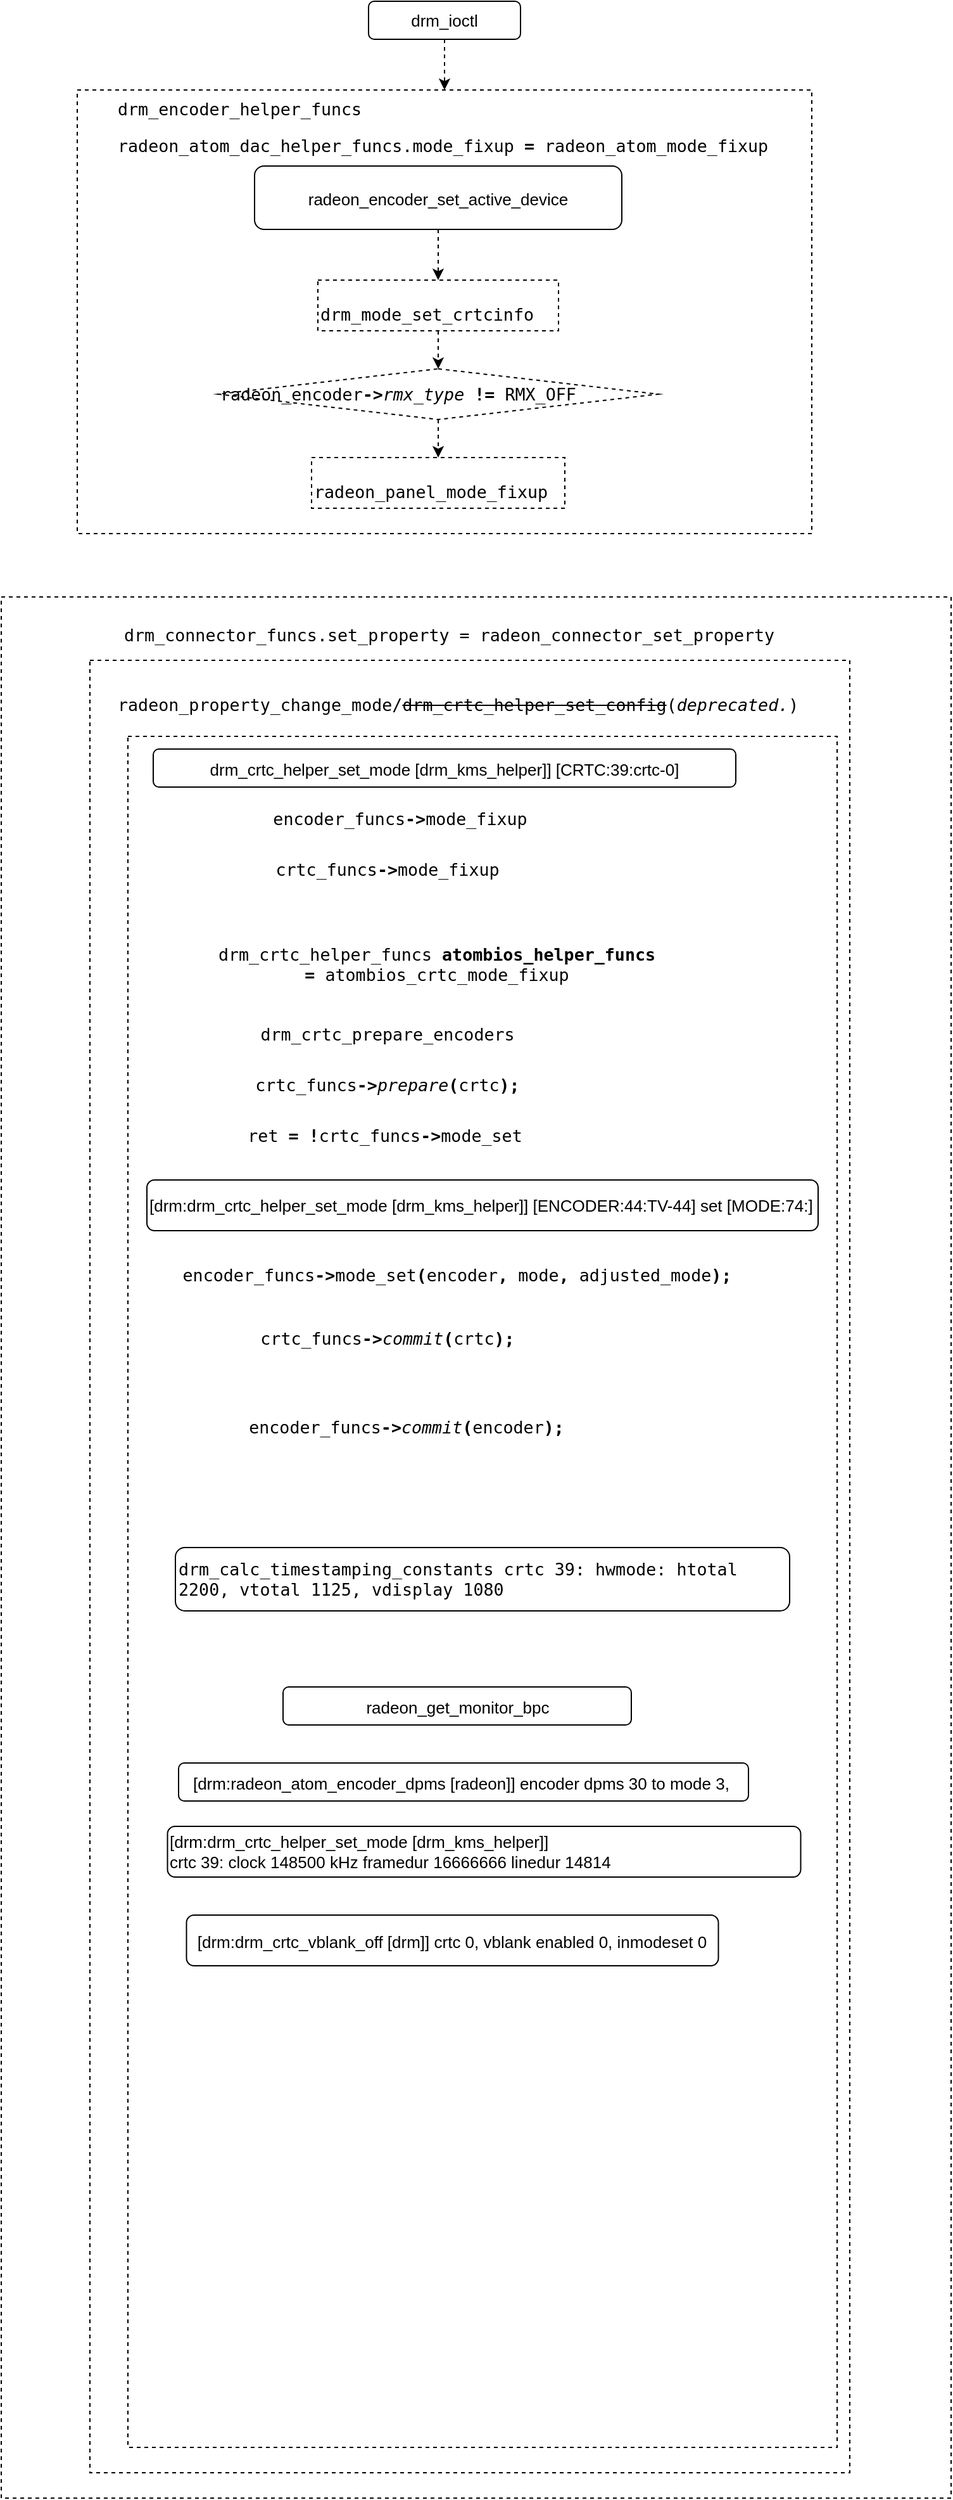 <mxfile version="15.6.6" type="github">
  <diagram id="AM0HCoSupyYwshGD3Rph" name="Page-1">
    <mxGraphModel dx="2209" dy="761" grid="1" gridSize="10" guides="1" tooltips="1" connect="1" arrows="1" fold="1" page="1" pageScale="1" pageWidth="827" pageHeight="1169" math="0" shadow="0">
      <root>
        <mxCell id="0" />
        <mxCell id="1" parent="0" />
        <mxCell id="6ycGAx9qy3iNxIzKx5UR-36" value="" style="rounded=0;whiteSpace=wrap;html=1;dashed=1;fontSize=13;fontColor=default;strokeColor=default;fillColor=none;gradientColor=none;align=left;" vertex="1" parent="1">
          <mxGeometry x="-120" y="550" width="750" height="1500" as="geometry" />
        </mxCell>
        <mxCell id="6ycGAx9qy3iNxIzKx5UR-35" value="" style="rounded=0;whiteSpace=wrap;html=1;dashed=1;fontSize=13;fontColor=default;strokeColor=default;fillColor=none;gradientColor=none;align=left;" vertex="1" parent="1">
          <mxGeometry x="-50" y="600" width="600" height="1430" as="geometry" />
        </mxCell>
        <mxCell id="6ycGAx9qy3iNxIzKx5UR-39" value="" style="rounded=0;whiteSpace=wrap;html=1;dashed=1;fontSize=13;fontColor=default;strokeColor=default;fillColor=none;gradientColor=none;align=left;" vertex="1" parent="1">
          <mxGeometry x="-20" y="660" width="560" height="1350" as="geometry" />
        </mxCell>
        <mxCell id="6ycGAx9qy3iNxIzKx5UR-21" value="" style="edgeStyle=orthogonalEdgeStyle;rounded=0;orthogonalLoop=1;jettySize=auto;html=1;dashed=1;labelBackgroundColor=default;fontSize=18;fontColor=default;strokeColor=default;entryX=0.5;entryY=0;entryDx=0;entryDy=0;" edge="1" parent="1" source="6ycGAx9qy3iNxIzKx5UR-2" target="6ycGAx9qy3iNxIzKx5UR-37">
          <mxGeometry relative="1" as="geometry" />
        </mxCell>
        <mxCell id="6ycGAx9qy3iNxIzKx5UR-2" value="&lt;span style=&quot;text-align: left&quot;&gt;&lt;font style=&quot;font-size: 13px&quot;&gt;drm_ioctl&lt;/font&gt;&lt;/span&gt;" style="rounded=1;whiteSpace=wrap;html=1;fontColor=default;fillColor=default;strokeColor=default;" vertex="1" parent="1">
          <mxGeometry x="170" y="80" width="120" height="30" as="geometry" />
        </mxCell>
        <mxCell id="6ycGAx9qy3iNxIzKx5UR-5" value="&lt;div&gt;&lt;font style=&quot;font-size: 13px&quot;&gt;&lt;br&gt;&lt;/font&gt;&lt;/div&gt;&lt;div&gt;&lt;font style=&quot;font-size: 13px&quot;&gt;drm_crtc_helper_set_mode [drm_kms_helper]] [CRTC:39:crtc-0]&lt;/font&gt;&lt;/div&gt;&lt;div&gt;&lt;br&gt;&lt;/div&gt;" style="rounded=1;whiteSpace=wrap;html=1;fontSize=18;fontColor=default;strokeColor=default;fillColor=none;" vertex="1" parent="1">
          <mxGeometry y="670" width="460" height="30" as="geometry" />
        </mxCell>
        <mxCell id="6ycGAx9qy3iNxIzKx5UR-6" value="&lt;font style=&quot;font-size: 13px&quot;&gt;radeon_get_monitor_bpc&lt;/font&gt;" style="rounded=1;whiteSpace=wrap;html=1;fontSize=18;fontColor=default;strokeColor=default;fillColor=default;" vertex="1" parent="1">
          <mxGeometry x="102.5" y="1410" width="275" height="30" as="geometry" />
        </mxCell>
        <mxCell id="6ycGAx9qy3iNxIzKx5UR-7" value="&lt;font style=&quot;font-size: 13px&quot;&gt;[drm:radeon_atom_encoder_dpms [radeon]] encoder dpms 30 to mode 3,&amp;nbsp;&lt;/font&gt;" style="rounded=1;whiteSpace=wrap;html=1;fontSize=18;fontColor=default;strokeColor=default;fillColor=default;" vertex="1" parent="1">
          <mxGeometry x="20" y="1470" width="450" height="30" as="geometry" />
        </mxCell>
        <mxCell id="6ycGAx9qy3iNxIzKx5UR-8" value="&lt;div&gt;&lt;font style=&quot;font-size: 13px&quot;&gt;&lt;br&gt;&lt;/font&gt;&lt;/div&gt;&lt;div&gt;&lt;font style=&quot;font-size: 13px&quot;&gt;[drm:drm_crtc_vblank_off [drm]] crtc 0, vblank enabled 0, inmodeset 0&lt;/font&gt;&lt;/div&gt;&lt;div&gt;&lt;br&gt;&lt;/div&gt;" style="rounded=1;whiteSpace=wrap;html=1;fontSize=18;fontColor=default;strokeColor=default;fillColor=default;" vertex="1" parent="1">
          <mxGeometry x="26.25" y="1590" width="420" height="40" as="geometry" />
        </mxCell>
        <mxCell id="6ycGAx9qy3iNxIzKx5UR-29" value="&lt;p style=&quot;font-family: monospace , &amp;quot;courier&amp;quot; ; font-size: 10pt&quot;&gt;&lt;span style=&quot;font-size: 10pt&quot;&gt;radeon_property_change_mode/&lt;/span&gt;&lt;strike&gt;drm_crtc_helper_set_config&lt;/strike&gt;(&lt;span style=&quot;font-style: italic ; font-size: 10pt&quot;&gt;deprecated.&lt;/span&gt;&lt;span style=&quot;font-size: 10pt&quot;&gt;)&lt;/span&gt;&lt;/p&gt;" style="whiteSpace=wrap;html=1;dashed=1;fontSize=18;fontColor=default;strokeColor=none;fillColor=none;gradientColor=none;align=left;" vertex="1" parent="1">
          <mxGeometry x="-30" y="610" width="540" height="50" as="geometry" />
        </mxCell>
        <mxCell id="6ycGAx9qy3iNxIzKx5UR-33" value="&lt;p style=&quot;font-family: monospace , &amp;quot;courier&amp;quot; ; font-size: 10pt&quot;&gt;&lt;span style=&quot;font-size: 10pt&quot;&gt;drm_connector_funcs.&lt;/span&gt;&lt;span style=&quot;font-size: 10pt&quot;&gt;set_property =&amp;nbsp;&lt;/span&gt;&lt;span style=&quot;font-size: 10pt&quot;&gt;radeon_connector_set_property&lt;/span&gt;&lt;/p&gt;" style="whiteSpace=wrap;html=1;dashed=1;fontSize=18;fontColor=default;strokeColor=none;fillColor=none;gradientColor=none;align=left;" vertex="1" parent="1">
          <mxGeometry x="-25" y="550" width="550" height="60" as="geometry" />
        </mxCell>
        <mxCell id="6ycGAx9qy3iNxIzKx5UR-37" value="" style="rounded=0;whiteSpace=wrap;html=1;dashed=1;fontSize=13;fontColor=default;strokeColor=default;fillColor=none;gradientColor=none;align=left;" vertex="1" parent="1">
          <mxGeometry x="-60" y="150" width="580" height="350" as="geometry" />
        </mxCell>
        <mxCell id="6ycGAx9qy3iNxIzKx5UR-3" value="&lt;font style=&quot;font-size: 13px&quot;&gt;radeon_encoder_set_active_device&lt;/font&gt;" style="rounded=1;whiteSpace=wrap;html=1;fontSize=18;fontColor=default;strokeColor=default;fillColor=default;" vertex="1" parent="1">
          <mxGeometry x="80" y="210" width="290" height="50" as="geometry" />
        </mxCell>
        <mxCell id="6ycGAx9qy3iNxIzKx5UR-15" value="&lt;p style=&quot;font-family: monospace , &amp;#34;courier&amp;#34; ; font-size: 10pt&quot;&gt;&lt;span&gt;drm_encoder_helper_funcs&amp;nbsp;&lt;/span&gt;&lt;/p&gt;&lt;p style=&quot;font-family: monospace , &amp;#34;courier&amp;#34; ; font-size: 10pt&quot;&gt;&lt;span style=&quot;font-size: 10pt&quot;&gt;radeon_atom_dac_helper_funcs.mode_fixup&amp;nbsp;&lt;/span&gt;&lt;span style=&quot;font-size: 10pt ; font-weight: bold&quot;&gt;=&amp;nbsp;&lt;/span&gt;&lt;span style=&quot;font-size: 10pt&quot;&gt;radeon_atom_mode_fixup&lt;/span&gt;&lt;/p&gt;" style="whiteSpace=wrap;html=1;fontSize=18;fontColor=default;strokeColor=default;fillColor=none;gradientColor=none;align=left;opacity=0;" vertex="1" parent="1">
          <mxGeometry x="-30" y="160" width="532.5" height="40" as="geometry" />
        </mxCell>
        <mxCell id="6ycGAx9qy3iNxIzKx5UR-16" value="&lt;p style=&quot;font-family: monospace, courier; font-size: 10pt;&quot;&gt;&lt;span style=&quot;&quot;&gt;drm_mode_set_crtcinfo&lt;/span&gt;&lt;/p&gt;" style="text;whiteSpace=wrap;html=1;fontSize=18;fontColor=default;fillColor=#FFFFFF;strokeColor=default;dashed=1;" vertex="1" parent="1">
          <mxGeometry x="130" y="300" width="190" height="40" as="geometry" />
        </mxCell>
        <mxCell id="6ycGAx9qy3iNxIzKx5UR-17" value="&lt;p style=&quot;font-family: monospace, courier; font-size: 10pt;&quot;&gt;&lt;span style=&quot;&quot;&gt;radeon_panel_mode_fixup&lt;/span&gt;&lt;/p&gt;" style="text;whiteSpace=wrap;html=1;fontSize=18;fontColor=default;strokeColor=default;dashed=1;" vertex="1" parent="1">
          <mxGeometry x="125" y="440" width="200" height="40" as="geometry" />
        </mxCell>
        <mxCell id="6ycGAx9qy3iNxIzKx5UR-18" value="&lt;p style=&quot;font-family: monospace , &amp;quot;courier&amp;quot; ; font-size: 10pt&quot;&gt;&lt;span style=&quot;&quot;&gt;radeon_encoder&lt;/span&gt;&lt;span style=&quot;font-weight: bold&quot;&gt;-&amp;gt;&lt;/span&gt;&lt;span style=&quot;font-style: italic;&quot;&gt;rmx_type&lt;/span&gt; &lt;span style=&quot;font-weight: bold&quot;&gt;!=&lt;/span&gt; &lt;span style=&quot;&quot;&gt;RMX_OFF&lt;/span&gt;&lt;/p&gt;" style="rhombus;whiteSpace=wrap;html=1;fontSize=18;fontColor=default;strokeColor=default;fillColor=default;gradientColor=none;align=left;dashed=1;" vertex="1" parent="1">
          <mxGeometry x="51.25" y="370" width="347.5" height="40" as="geometry" />
        </mxCell>
        <mxCell id="6ycGAx9qy3iNxIzKx5UR-26" style="edgeStyle=orthogonalEdgeStyle;rounded=0;orthogonalLoop=1;jettySize=auto;html=1;dashed=1;labelBackgroundColor=default;fontSize=18;fontColor=default;strokeColor=default;" edge="1" parent="1" source="6ycGAx9qy3iNxIzKx5UR-3" target="6ycGAx9qy3iNxIzKx5UR-16">
          <mxGeometry x="5" y="300" as="geometry" />
        </mxCell>
        <mxCell id="6ycGAx9qy3iNxIzKx5UR-19" value="" style="edgeStyle=orthogonalEdgeStyle;rounded=0;orthogonalLoop=1;jettySize=auto;html=1;labelBackgroundColor=default;fontSize=18;fontColor=default;strokeColor=default;dashed=1;" edge="1" parent="1" source="6ycGAx9qy3iNxIzKx5UR-16" target="6ycGAx9qy3iNxIzKx5UR-18">
          <mxGeometry x="5" y="300" as="geometry" />
        </mxCell>
        <mxCell id="6ycGAx9qy3iNxIzKx5UR-20" value="" style="edgeStyle=orthogonalEdgeStyle;rounded=0;orthogonalLoop=1;jettySize=auto;html=1;dashed=1;labelBackgroundColor=default;fontSize=18;fontColor=default;strokeColor=default;" edge="1" parent="1" source="6ycGAx9qy3iNxIzKx5UR-18" target="6ycGAx9qy3iNxIzKx5UR-17">
          <mxGeometry x="5" y="300" as="geometry" />
        </mxCell>
        <mxCell id="6ycGAx9qy3iNxIzKx5UR-40" value="&lt;p style=&quot;font-family: monospace , &amp;quot;courier&amp;quot; ; font-size: 10pt&quot;&gt;&lt;span&gt;drm_crtc_helper_funcs&lt;/span&gt; &lt;span style=&quot;font-weight: bold&quot;&gt;atombios_helper_funcs =&amp;nbsp;&lt;/span&gt;&lt;span style=&quot;font-size: 10pt;&quot;&gt;atombios_crtc_mode_fixup&lt;/span&gt;&lt;/p&gt;" style="text;html=1;strokeColor=none;fillColor=none;align=center;verticalAlign=middle;whiteSpace=wrap;rounded=0;dashed=1;fontSize=13;fontColor=default;" vertex="1" parent="1">
          <mxGeometry x="34" y="820" width="380" height="40" as="geometry" />
        </mxCell>
        <mxCell id="6ycGAx9qy3iNxIzKx5UR-41" value="&lt;p style=&quot;font-family: monospace , &amp;#34;courier&amp;#34; ; font-size: 10pt&quot;&gt;&lt;span&gt;encoder_funcs&lt;/span&gt;&lt;span style=&quot;font-weight: bold&quot;&gt;-&amp;gt;&lt;/span&gt;mode_fixup&lt;/p&gt;" style="text;html=1;strokeColor=none;fillColor=none;align=center;verticalAlign=middle;whiteSpace=wrap;rounded=0;dashed=1;fontSize=13;fontColor=default;" vertex="1" parent="1">
          <mxGeometry x="90" y="710" width="210" height="30" as="geometry" />
        </mxCell>
        <mxCell id="6ycGAx9qy3iNxIzKx5UR-42" value="&lt;p style=&quot;font-family: monospace , &amp;quot;courier&amp;quot; ; font-size: 10pt&quot;&gt;&lt;span style=&quot;&quot;&gt;crtc_funcs&lt;/span&gt;&lt;span style=&quot;font-weight: bold&quot;&gt;-&amp;gt;&lt;/span&gt;mode_fixup&lt;/p&gt;" style="text;html=1;strokeColor=none;fillColor=none;align=center;verticalAlign=middle;whiteSpace=wrap;rounded=0;dashed=1;fontSize=13;fontColor=default;" vertex="1" parent="1">
          <mxGeometry x="70" y="750" width="230" height="30" as="geometry" />
        </mxCell>
        <mxCell id="6ycGAx9qy3iNxIzKx5UR-43" value="&lt;p style=&quot;font-family: monospace , &amp;quot;courier&amp;quot; ; font-size: 10pt&quot;&gt;&lt;span style=&quot;&quot;&gt;drm_crtc_prepare_encoders&lt;/span&gt;&lt;/p&gt;" style="text;html=1;strokeColor=none;fillColor=none;align=center;verticalAlign=middle;whiteSpace=wrap;rounded=0;dashed=1;fontSize=13;fontColor=default;" vertex="1" parent="1">
          <mxGeometry x="70" y="880" width="230" height="30" as="geometry" />
        </mxCell>
        <mxCell id="6ycGAx9qy3iNxIzKx5UR-46" value="&lt;p style=&quot;font-family: monospace , &amp;quot;courier&amp;quot; ; font-size: 10pt&quot;&gt;&lt;span style=&quot;&quot;&gt;crtc_funcs&lt;/span&gt;&lt;span style=&quot;font-weight: bold&quot;&gt;-&amp;gt;&lt;/span&gt;&lt;span style=&quot;font-style: italic;&quot;&gt;prepare&lt;/span&gt;&lt;span style=&quot;font-weight: bold&quot;&gt;(&lt;/span&gt;&lt;span style=&quot;&quot;&gt;crtc&lt;/span&gt;&lt;span style=&quot;font-weight: bold&quot;&gt;);&lt;/span&gt;&lt;/p&gt;" style="text;html=1;strokeColor=none;fillColor=none;align=center;verticalAlign=middle;whiteSpace=wrap;rounded=0;dashed=1;fontSize=13;fontColor=default;" vertex="1" parent="1">
          <mxGeometry x="55" y="920" width="260" height="30" as="geometry" />
        </mxCell>
        <mxCell id="6ycGAx9qy3iNxIzKx5UR-47" value="&lt;p style=&quot;font-family: monospace , &amp;quot;courier&amp;quot; ; font-size: 10pt&quot;&gt;&lt;span style=&quot;&quot;&gt;ret&lt;/span&gt; &lt;span style=&quot;font-weight: bold&quot;&gt;=&lt;/span&gt; &lt;span style=&quot;font-weight: bold&quot;&gt;!&lt;/span&gt;&lt;span style=&quot;&quot;&gt;crtc_funcs&lt;/span&gt;&lt;span style=&quot;font-weight: bold&quot;&gt;-&amp;gt;&lt;/span&gt;mode_set&lt;/p&gt;" style="text;html=1;strokeColor=none;fillColor=none;align=center;verticalAlign=middle;whiteSpace=wrap;rounded=0;dashed=1;fontSize=13;fontColor=default;" vertex="1" parent="1">
          <mxGeometry x="57.5" y="960" width="250" height="30" as="geometry" />
        </mxCell>
        <mxCell id="6ycGAx9qy3iNxIzKx5UR-48" value="&lt;p style=&quot;font-family: monospace , &amp;quot;courier&amp;quot; ; font-size: 10pt&quot;&gt;&lt;span style=&quot;&quot;&gt;encoder_funcs&lt;/span&gt;&lt;span style=&quot;font-weight: bold&quot;&gt;-&amp;gt;&lt;/span&gt;mode_set&lt;span style=&quot;font-weight: bold&quot;&gt;(&lt;/span&gt;&lt;span style=&quot;&quot;&gt;encoder&lt;/span&gt;&lt;span style=&quot;font-weight: bold&quot;&gt;,&lt;/span&gt; &lt;span style=&quot;&quot;&gt;mode&lt;/span&gt;&lt;span style=&quot;font-weight: bold&quot;&gt;,&lt;/span&gt; &lt;span style=&quot;&quot;&gt;adjusted_mode&lt;/span&gt;&lt;span style=&quot;font-weight: bold&quot;&gt;);&lt;/span&gt;&lt;/p&gt;" style="text;html=1;strokeColor=none;fillColor=none;align=center;verticalAlign=middle;whiteSpace=wrap;rounded=0;dashed=1;fontSize=13;fontColor=default;" vertex="1" parent="1">
          <mxGeometry x="5" y="1070" width="470" height="30" as="geometry" />
        </mxCell>
        <mxCell id="6ycGAx9qy3iNxIzKx5UR-49" value="&lt;p style=&quot;font-family: monospace , &amp;quot;courier&amp;quot; ; font-size: 10pt&quot;&gt;&lt;span style=&quot;&quot;&gt;crtc_funcs&lt;/span&gt;&lt;span style=&quot;font-weight: bold&quot;&gt;-&amp;gt;&lt;/span&gt;&lt;span style=&quot;font-style: italic;&quot;&gt;commit&lt;/span&gt;&lt;span style=&quot;font-weight: bold&quot;&gt;(&lt;/span&gt;&lt;span style=&quot;&quot;&gt;crtc&lt;/span&gt;&lt;span style=&quot;font-weight: bold&quot;&gt;);&lt;/span&gt;&lt;/p&gt;" style="text;html=1;strokeColor=none;fillColor=none;align=center;verticalAlign=middle;whiteSpace=wrap;rounded=0;dashed=1;fontSize=13;fontColor=default;" vertex="1" parent="1">
          <mxGeometry x="45" y="1120" width="280" height="30" as="geometry" />
        </mxCell>
        <mxCell id="6ycGAx9qy3iNxIzKx5UR-50" value="&lt;p style=&quot;font-family: monospace , &amp;quot;courier&amp;quot; ; font-size: 10pt&quot;&gt;&lt;span style=&quot;&quot;&gt;encoder_funcs&lt;/span&gt;&lt;span style=&quot;font-weight: bold&quot;&gt;-&amp;gt;&lt;/span&gt;&lt;span style=&quot;font-style: italic;&quot;&gt;commit&lt;/span&gt;&lt;span style=&quot;font-weight: bold&quot;&gt;(&lt;/span&gt;&lt;span style=&quot;&quot;&gt;encoder&lt;/span&gt;&lt;span style=&quot;font-weight: bold&quot;&gt;);&lt;/span&gt;&lt;/p&gt;" style="text;html=1;strokeColor=none;fillColor=none;align=center;verticalAlign=middle;whiteSpace=wrap;rounded=0;dashed=1;fontSize=13;fontColor=default;" vertex="1" parent="1">
          <mxGeometry x="55" y="1190" width="290" height="30" as="geometry" />
        </mxCell>
        <mxCell id="6ycGAx9qy3iNxIzKx5UR-51" value="[drm:drm_crtc_helper_set_mode [drm_kms_helper]] [ENCODER:44:TV-44] set [MODE:74:]" style="rounded=1;whiteSpace=wrap;html=1;fontSize=13;fontColor=default;strokeColor=default;fillColor=default;gradientColor=none;align=left;" vertex="1" parent="1">
          <mxGeometry x="-5" y="1010" width="530" height="40" as="geometry" />
        </mxCell>
        <mxCell id="6ycGAx9qy3iNxIzKx5UR-52" value="&lt;p style=&quot;font-family: monospace , &amp;quot;courier&amp;quot; ; font-size: 10pt&quot;&gt;drm_calc_timestamping_constants&amp;nbsp;&lt;span style=&quot;font-size: 13.333px&quot;&gt;crtc 39: hwmode: htotal 2200, vtotal 1125, vdisplay 1080&lt;/span&gt;&lt;/p&gt;" style="rounded=1;whiteSpace=wrap;html=1;fontSize=13;fontColor=default;strokeColor=default;fillColor=default;gradientColor=none;align=left;" vertex="1" parent="1">
          <mxGeometry x="17.5" y="1300" width="485" height="50" as="geometry" />
        </mxCell>
        <mxCell id="6ycGAx9qy3iNxIzKx5UR-53" value="[drm:drm_crtc_helper_set_mode [drm_kms_helper]] &lt;br&gt;crtc 39: clock 148500 kHz framedur 16666666 linedur 14814" style="rounded=1;whiteSpace=wrap;html=1;fontSize=13;fontColor=default;strokeColor=default;fillColor=default;gradientColor=none;align=left;" vertex="1" parent="1">
          <mxGeometry x="11.25" y="1520" width="500" height="40" as="geometry" />
        </mxCell>
      </root>
    </mxGraphModel>
  </diagram>
</mxfile>
